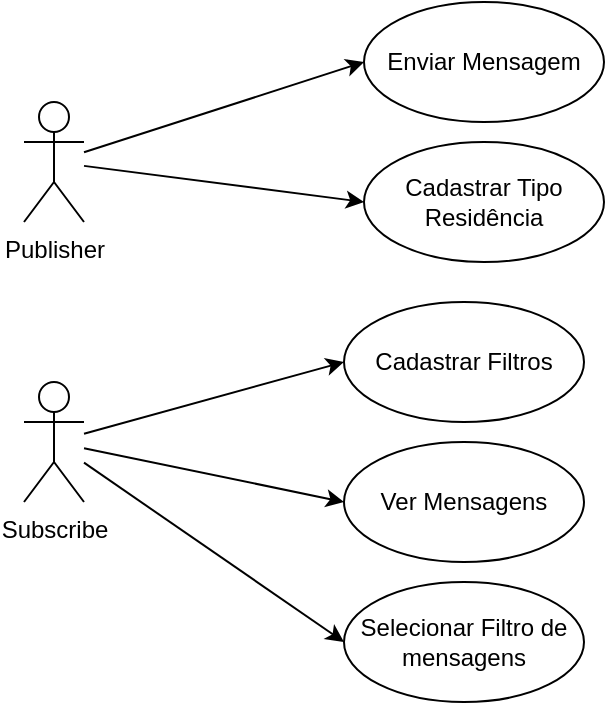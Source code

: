 <mxfile pages="1" version="11.2.4" type="device"><diagram id="_gLb_zNqgtRz4CQpQbtB" name="Page-1"><mxGraphModel dx="1041" dy="515" grid="1" gridSize="10" guides="1" tooltips="1" connect="1" arrows="1" fold="1" page="1" pageScale="1" pageWidth="827" pageHeight="1169" math="0" shadow="0"><root><mxCell id="0"/><mxCell id="1" parent="0"/><mxCell id="QfJN9gyEWjyhTZTh-w8j-7" style="edgeStyle=none;rounded=0;orthogonalLoop=1;jettySize=auto;html=1;entryX=0;entryY=0.5;entryDx=0;entryDy=0;" parent="1" source="QfJN9gyEWjyhTZTh-w8j-1" target="QfJN9gyEWjyhTZTh-w8j-6" edge="1"><mxGeometry relative="1" as="geometry"/></mxCell><mxCell id="QfJN9gyEWjyhTZTh-w8j-11" style="edgeStyle=none;rounded=0;orthogonalLoop=1;jettySize=auto;html=1;entryX=0;entryY=0.5;entryDx=0;entryDy=0;" parent="1" source="QfJN9gyEWjyhTZTh-w8j-1" target="QfJN9gyEWjyhTZTh-w8j-8" edge="1"><mxGeometry relative="1" as="geometry"/></mxCell><mxCell id="QfJN9gyEWjyhTZTh-w8j-1" value="Publisher" style="shape=umlActor;verticalLabelPosition=bottom;labelBackgroundColor=#ffffff;verticalAlign=top;html=1;" parent="1" vertex="1"><mxGeometry x="20" y="120" width="30" height="60" as="geometry"/></mxCell><mxCell id="QfJN9gyEWjyhTZTh-w8j-16" style="edgeStyle=none;rounded=0;orthogonalLoop=1;jettySize=auto;html=1;entryX=0;entryY=0.5;entryDx=0;entryDy=0;" parent="1" source="QfJN9gyEWjyhTZTh-w8j-2" target="QfJN9gyEWjyhTZTh-w8j-15" edge="1"><mxGeometry relative="1" as="geometry"/></mxCell><mxCell id="QfJN9gyEWjyhTZTh-w8j-18" style="edgeStyle=none;rounded=0;orthogonalLoop=1;jettySize=auto;html=1;entryX=0;entryY=0.5;entryDx=0;entryDy=0;" parent="1" source="QfJN9gyEWjyhTZTh-w8j-2" target="QfJN9gyEWjyhTZTh-w8j-17" edge="1"><mxGeometry relative="1" as="geometry"/></mxCell><mxCell id="6-2kRdIYp12QNHPZeusU-2" style="rounded=0;orthogonalLoop=1;jettySize=auto;html=1;entryX=0;entryY=0.5;entryDx=0;entryDy=0;" edge="1" parent="1" source="QfJN9gyEWjyhTZTh-w8j-2" target="6-2kRdIYp12QNHPZeusU-1"><mxGeometry relative="1" as="geometry"/></mxCell><mxCell id="QfJN9gyEWjyhTZTh-w8j-2" value="Subscribe" style="shape=umlActor;verticalLabelPosition=bottom;labelBackgroundColor=#ffffff;verticalAlign=top;html=1;" parent="1" vertex="1"><mxGeometry x="20" y="260" width="30" height="60" as="geometry"/></mxCell><mxCell id="QfJN9gyEWjyhTZTh-w8j-6" value="Enviar Mensagem" style="ellipse;whiteSpace=wrap;html=1;" parent="1" vertex="1"><mxGeometry x="190" y="70" width="120" height="60" as="geometry"/></mxCell><mxCell id="QfJN9gyEWjyhTZTh-w8j-8" value="Cadastrar Tipo Residência" style="ellipse;whiteSpace=wrap;html=1;" parent="1" vertex="1"><mxGeometry x="190" y="140" width="120" height="60" as="geometry"/></mxCell><mxCell id="QfJN9gyEWjyhTZTh-w8j-15" value="Cadastrar Filtros" style="ellipse;whiteSpace=wrap;html=1;" parent="1" vertex="1"><mxGeometry x="180" y="220" width="120" height="60" as="geometry"/></mxCell><mxCell id="QfJN9gyEWjyhTZTh-w8j-17" value="Ver Mensagens" style="ellipse;whiteSpace=wrap;html=1;" parent="1" vertex="1"><mxGeometry x="180" y="290" width="120" height="60" as="geometry"/></mxCell><mxCell id="6-2kRdIYp12QNHPZeusU-1" value="Selecionar Filtro de mensagens" style="ellipse;whiteSpace=wrap;html=1;" vertex="1" parent="1"><mxGeometry x="180" y="360" width="120" height="60" as="geometry"/></mxCell></root></mxGraphModel></diagram></mxfile>